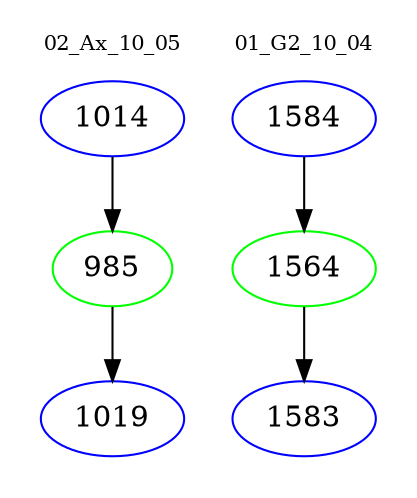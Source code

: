 digraph{
subgraph cluster_0 {
color = white
label = "02_Ax_10_05";
fontsize=10;
T0_1014 [label="1014", color="blue"]
T0_1014 -> T0_985 [color="black"]
T0_985 [label="985", color="green"]
T0_985 -> T0_1019 [color="black"]
T0_1019 [label="1019", color="blue"]
}
subgraph cluster_1 {
color = white
label = "01_G2_10_04";
fontsize=10;
T1_1584 [label="1584", color="blue"]
T1_1584 -> T1_1564 [color="black"]
T1_1564 [label="1564", color="green"]
T1_1564 -> T1_1583 [color="black"]
T1_1583 [label="1583", color="blue"]
}
}
